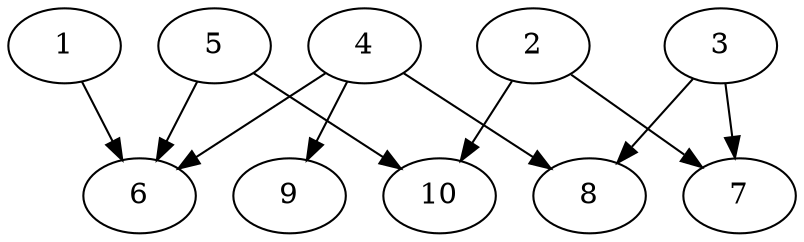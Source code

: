 // DAG automatically generated by daggen at Thu Oct  3 13:58:05 2019
// ./daggen --dot -n 10 --ccr 0.4 --fat 0.9 --regular 0.7 --density 0.6 --mindata 5242880 --maxdata 52428800 
digraph G {
  1 [size="75046400", alpha="0.13", expect_size="30018560"] 
  1 -> 6 [size ="30018560"]
  2 [size="107025920", alpha="0.15", expect_size="42810368"] 
  2 -> 7 [size ="42810368"]
  2 -> 10 [size ="42810368"]
  3 [size="27740160", alpha="0.09", expect_size="11096064"] 
  3 -> 7 [size ="11096064"]
  3 -> 8 [size ="11096064"]
  4 [size="29288960", alpha="0.00", expect_size="11715584"] 
  4 -> 6 [size ="11715584"]
  4 -> 8 [size ="11715584"]
  4 -> 9 [size ="11715584"]
  5 [size="69004800", alpha="0.00", expect_size="27601920"] 
  5 -> 6 [size ="27601920"]
  5 -> 10 [size ="27601920"]
  6 [size="126648320", alpha="0.15", expect_size="50659328"] 
  7 [size="42122240", alpha="0.01", expect_size="16848896"] 
  8 [size="23503360", alpha="0.10", expect_size="9401344"] 
  9 [size="117821440", alpha="0.12", expect_size="47128576"] 
  10 [size="13196800", alpha="0.15", expect_size="5278720"] 
}
